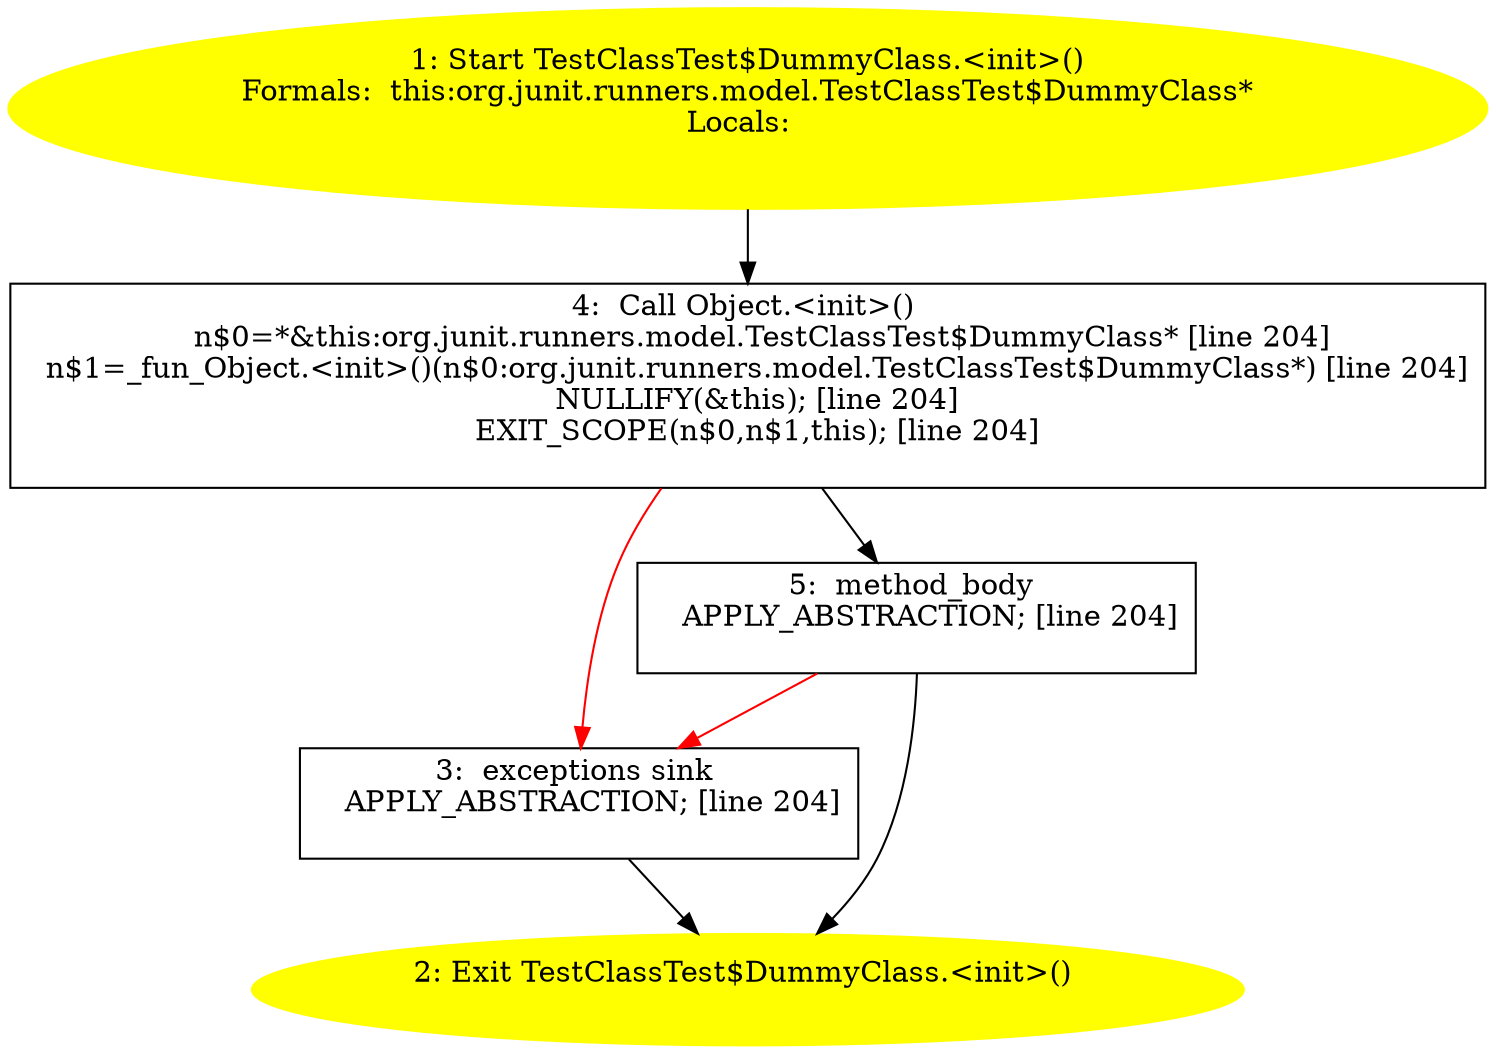 /* @generated */
digraph cfg {
"org.junit.runners.model.TestClassTest$DummyClass.<init>().c3fcab21e6344e34a3d59eab0e899e72_1" [label="1: Start TestClassTest$DummyClass.<init>()\nFormals:  this:org.junit.runners.model.TestClassTest$DummyClass*\nLocals:  \n  " color=yellow style=filled]
	

	 "org.junit.runners.model.TestClassTest$DummyClass.<init>().c3fcab21e6344e34a3d59eab0e899e72_1" -> "org.junit.runners.model.TestClassTest$DummyClass.<init>().c3fcab21e6344e34a3d59eab0e899e72_4" ;
"org.junit.runners.model.TestClassTest$DummyClass.<init>().c3fcab21e6344e34a3d59eab0e899e72_2" [label="2: Exit TestClassTest$DummyClass.<init>() \n  " color=yellow style=filled]
	

"org.junit.runners.model.TestClassTest$DummyClass.<init>().c3fcab21e6344e34a3d59eab0e899e72_3" [label="3:  exceptions sink \n   APPLY_ABSTRACTION; [line 204]\n " shape="box"]
	

	 "org.junit.runners.model.TestClassTest$DummyClass.<init>().c3fcab21e6344e34a3d59eab0e899e72_3" -> "org.junit.runners.model.TestClassTest$DummyClass.<init>().c3fcab21e6344e34a3d59eab0e899e72_2" ;
"org.junit.runners.model.TestClassTest$DummyClass.<init>().c3fcab21e6344e34a3d59eab0e899e72_4" [label="4:  Call Object.<init>() \n   n$0=*&this:org.junit.runners.model.TestClassTest$DummyClass* [line 204]\n  n$1=_fun_Object.<init>()(n$0:org.junit.runners.model.TestClassTest$DummyClass*) [line 204]\n  NULLIFY(&this); [line 204]\n  EXIT_SCOPE(n$0,n$1,this); [line 204]\n " shape="box"]
	

	 "org.junit.runners.model.TestClassTest$DummyClass.<init>().c3fcab21e6344e34a3d59eab0e899e72_4" -> "org.junit.runners.model.TestClassTest$DummyClass.<init>().c3fcab21e6344e34a3d59eab0e899e72_5" ;
	 "org.junit.runners.model.TestClassTest$DummyClass.<init>().c3fcab21e6344e34a3d59eab0e899e72_4" -> "org.junit.runners.model.TestClassTest$DummyClass.<init>().c3fcab21e6344e34a3d59eab0e899e72_3" [color="red" ];
"org.junit.runners.model.TestClassTest$DummyClass.<init>().c3fcab21e6344e34a3d59eab0e899e72_5" [label="5:  method_body \n   APPLY_ABSTRACTION; [line 204]\n " shape="box"]
	

	 "org.junit.runners.model.TestClassTest$DummyClass.<init>().c3fcab21e6344e34a3d59eab0e899e72_5" -> "org.junit.runners.model.TestClassTest$DummyClass.<init>().c3fcab21e6344e34a3d59eab0e899e72_2" ;
	 "org.junit.runners.model.TestClassTest$DummyClass.<init>().c3fcab21e6344e34a3d59eab0e899e72_5" -> "org.junit.runners.model.TestClassTest$DummyClass.<init>().c3fcab21e6344e34a3d59eab0e899e72_3" [color="red" ];
}

